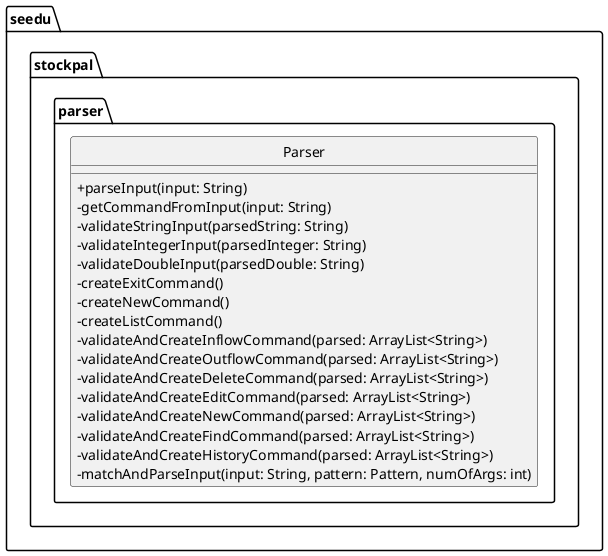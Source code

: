 @startuml

hide circles
skinparam classAttributeIconSize 0

package "seedu.stockpal.parser" {
    class Parser {
        + parseInput(input: String)
        - getCommandFromInput(input: String)
        - validateStringInput(parsedString: String)
        - validateIntegerInput(parsedInteger: String)
        - validateDoubleInput(parsedDouble: String)
        - createExitCommand()
        - createNewCommand()
        - createListCommand()
        - validateAndCreateInflowCommand(parsed: ArrayList<String>)
        - validateAndCreateOutflowCommand(parsed: ArrayList<String>)
        - validateAndCreateDeleteCommand(parsed: ArrayList<String>)
        - validateAndCreateEditCommand(parsed: ArrayList<String>)
        - validateAndCreateNewCommand(parsed: ArrayList<String>)
        - validateAndCreateFindCommand(parsed: ArrayList<String>)
        - validateAndCreateHistoryCommand(parsed: ArrayList<String>)
        - matchAndParseInput(input: String, pattern: Pattern, numOfArgs: int)
    }
}

@enduml
